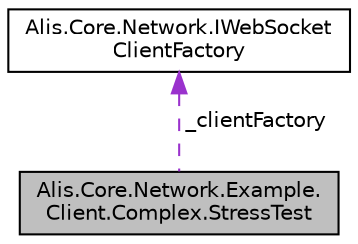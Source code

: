 digraph "Alis.Core.Network.Example.Client.Complex.StressTest"
{
 // LATEX_PDF_SIZE
  edge [fontname="Helvetica",fontsize="10",labelfontname="Helvetica",labelfontsize="10"];
  node [fontname="Helvetica",fontsize="10",shape=record];
  Node1 [label="Alis.Core.Network.Example.\lClient.Complex.StressTest",height=0.2,width=0.4,color="black", fillcolor="grey75", style="filled", fontcolor="black",tooltip="The stress test class"];
  Node2 -> Node1 [dir="back",color="darkorchid3",fontsize="10",style="dashed",label=" _clientFactory" ,fontname="Helvetica"];
  Node2 [label="Alis.Core.Network.IWebSocket\lClientFactory",height=0.2,width=0.4,color="black", fillcolor="white", style="filled",URL="$interface_alis_1_1_core_1_1_network_1_1_i_web_socket_client_factory.html",tooltip="Web socket client factory used to open web socket client connections"];
}
